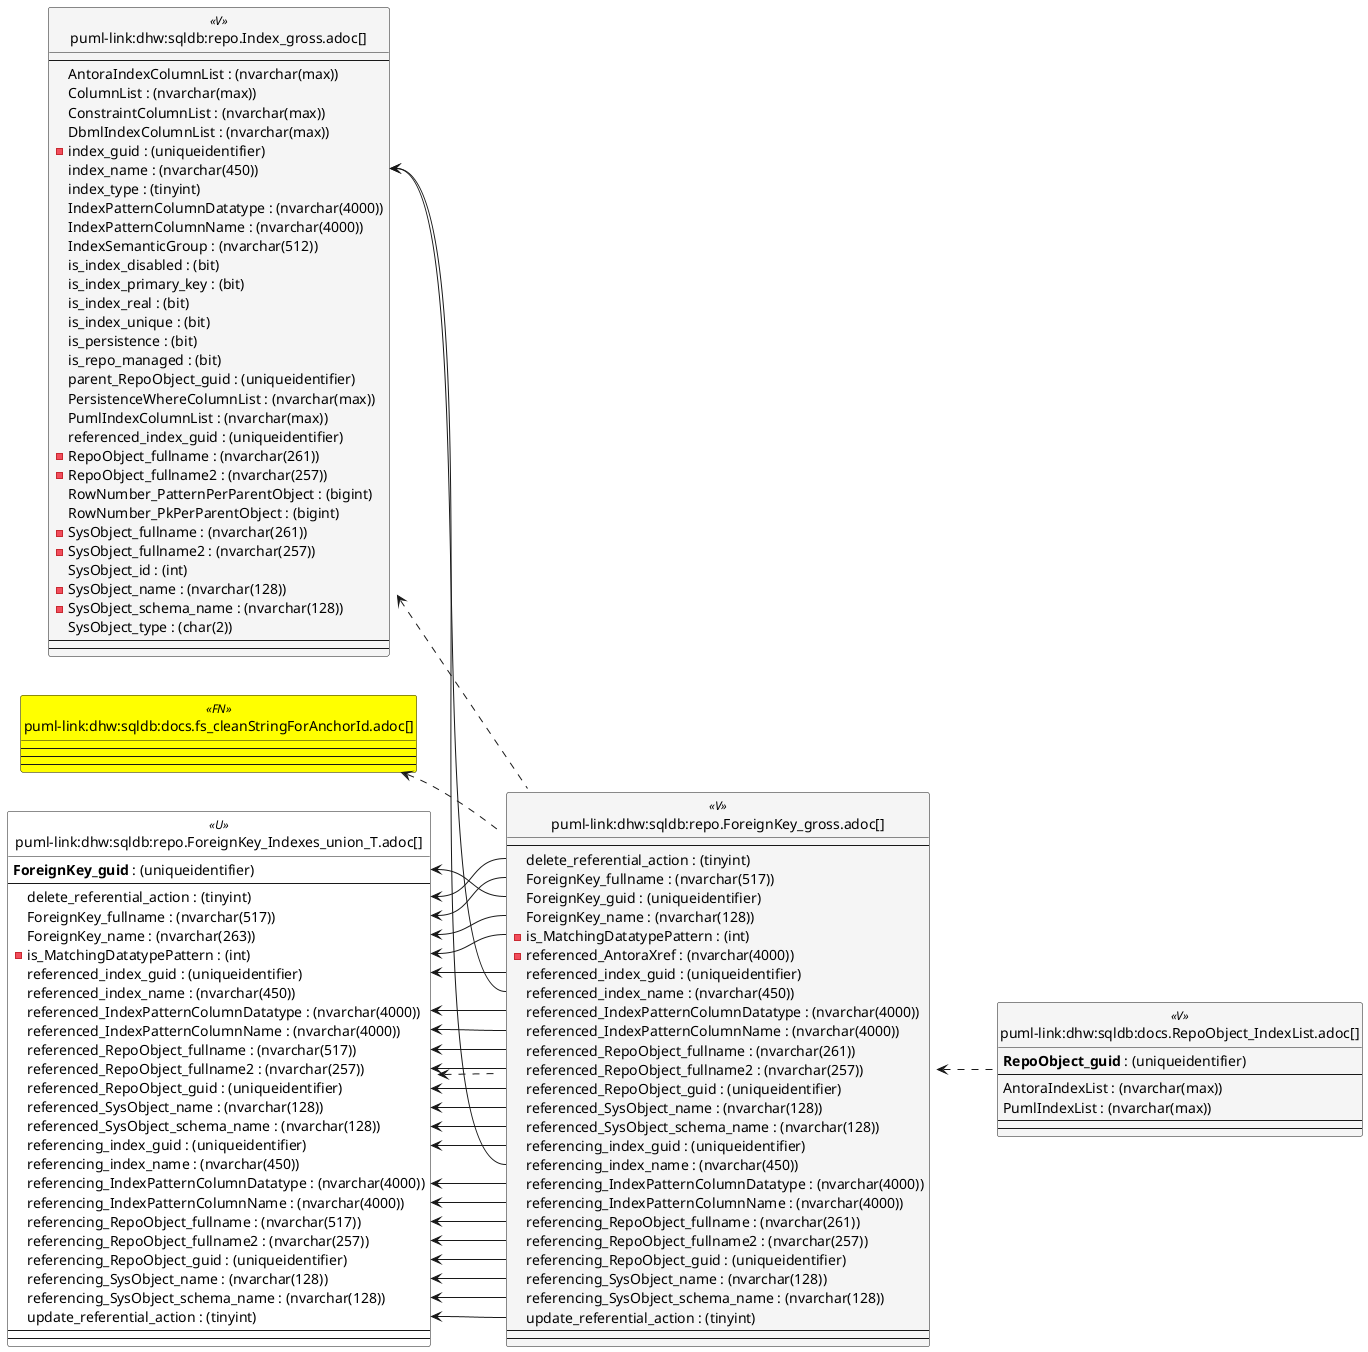 @startuml
left to right direction
'top to bottom direction
hide circle
'avoide "." issues:
set namespaceSeparator none


skinparam class {
  BackgroundColor White
  BackgroundColor<<FN>> Yellow
  BackgroundColor<<FS>> Yellow
  BackgroundColor<<FT>> LightGray
  BackgroundColor<<IF>> Yellow
  BackgroundColor<<IS>> Yellow
  BackgroundColor<<P>> Aqua
  BackgroundColor<<PC>> Aqua
  BackgroundColor<<SN>> Yellow
  BackgroundColor<<SO>> SlateBlue
  BackgroundColor<<TF>> LightGray
  BackgroundColor<<TR>> Tomato
  BackgroundColor<<U>> White
  BackgroundColor<<V>> WhiteSmoke
  BackgroundColor<<X>> Aqua
  BackgroundColor<<external>> AliceBlue
}


entity "puml-link:dhw:sqldb:docs.fs_cleanStringForAnchorId.adoc[]" as docs.fs_cleanStringForAnchorId << FN >> {
  --
  --
  --
}

entity "puml-link:dhw:sqldb:docs.RepoObject_IndexList.adoc[]" as docs.RepoObject_IndexList << V >> {
  **RepoObject_guid** : (uniqueidentifier)
  --
  AntoraIndexList : (nvarchar(max))
  PumlIndexList : (nvarchar(max))
  --
  --
}

entity "puml-link:dhw:sqldb:repo.ForeignKey_gross.adoc[]" as repo.ForeignKey_gross << V >> {
  --
  delete_referential_action : (tinyint)
  ForeignKey_fullname : (nvarchar(517))
  ForeignKey_guid : (uniqueidentifier)
  ForeignKey_name : (nvarchar(128))
  - is_MatchingDatatypePattern : (int)
  - referenced_AntoraXref : (nvarchar(4000))
  referenced_index_guid : (uniqueidentifier)
  referenced_index_name : (nvarchar(450))
  referenced_IndexPatternColumnDatatype : (nvarchar(4000))
  referenced_IndexPatternColumnName : (nvarchar(4000))
  referenced_RepoObject_fullname : (nvarchar(261))
  referenced_RepoObject_fullname2 : (nvarchar(257))
  referenced_RepoObject_guid : (uniqueidentifier)
  referenced_SysObject_name : (nvarchar(128))
  referenced_SysObject_schema_name : (nvarchar(128))
  referencing_index_guid : (uniqueidentifier)
  referencing_index_name : (nvarchar(450))
  referencing_IndexPatternColumnDatatype : (nvarchar(4000))
  referencing_IndexPatternColumnName : (nvarchar(4000))
  referencing_RepoObject_fullname : (nvarchar(261))
  referencing_RepoObject_fullname2 : (nvarchar(257))
  referencing_RepoObject_guid : (uniqueidentifier)
  referencing_SysObject_name : (nvarchar(128))
  referencing_SysObject_schema_name : (nvarchar(128))
  update_referential_action : (tinyint)
  --
  --
}

entity "puml-link:dhw:sqldb:repo.ForeignKey_Indexes_union_T.adoc[]" as repo.ForeignKey_Indexes_union_T << U >> {
  **ForeignKey_guid** : (uniqueidentifier)
  --
  delete_referential_action : (tinyint)
  ForeignKey_fullname : (nvarchar(517))
  ForeignKey_name : (nvarchar(263))
  - is_MatchingDatatypePattern : (int)
  referenced_index_guid : (uniqueidentifier)
  referenced_index_name : (nvarchar(450))
  referenced_IndexPatternColumnDatatype : (nvarchar(4000))
  referenced_IndexPatternColumnName : (nvarchar(4000))
  referenced_RepoObject_fullname : (nvarchar(517))
  referenced_RepoObject_fullname2 : (nvarchar(257))
  referenced_RepoObject_guid : (uniqueidentifier)
  referenced_SysObject_name : (nvarchar(128))
  referenced_SysObject_schema_name : (nvarchar(128))
  referencing_index_guid : (uniqueidentifier)
  referencing_index_name : (nvarchar(450))
  referencing_IndexPatternColumnDatatype : (nvarchar(4000))
  referencing_IndexPatternColumnName : (nvarchar(4000))
  referencing_RepoObject_fullname : (nvarchar(517))
  referencing_RepoObject_fullname2 : (nvarchar(257))
  referencing_RepoObject_guid : (uniqueidentifier)
  referencing_SysObject_name : (nvarchar(128))
  referencing_SysObject_schema_name : (nvarchar(128))
  update_referential_action : (tinyint)
  --
  --
}

entity "puml-link:dhw:sqldb:repo.Index_gross.adoc[]" as repo.Index_gross << V >> {
  --
  AntoraIndexColumnList : (nvarchar(max))
  ColumnList : (nvarchar(max))
  ConstraintColumnList : (nvarchar(max))
  DbmlIndexColumnList : (nvarchar(max))
  - index_guid : (uniqueidentifier)
  index_name : (nvarchar(450))
  index_type : (tinyint)
  IndexPatternColumnDatatype : (nvarchar(4000))
  IndexPatternColumnName : (nvarchar(4000))
  IndexSemanticGroup : (nvarchar(512))
  is_index_disabled : (bit)
  is_index_primary_key : (bit)
  is_index_real : (bit)
  is_index_unique : (bit)
  is_persistence : (bit)
  is_repo_managed : (bit)
  parent_RepoObject_guid : (uniqueidentifier)
  PersistenceWhereColumnList : (nvarchar(max))
  PumlIndexColumnList : (nvarchar(max))
  referenced_index_guid : (uniqueidentifier)
  - RepoObject_fullname : (nvarchar(261))
  - RepoObject_fullname2 : (nvarchar(257))
  RowNumber_PatternPerParentObject : (bigint)
  RowNumber_PkPerParentObject : (bigint)
  - SysObject_fullname : (nvarchar(261))
  - SysObject_fullname2 : (nvarchar(257))
  SysObject_id : (int)
  - SysObject_name : (nvarchar(128))
  - SysObject_schema_name : (nvarchar(128))
  SysObject_type : (char(2))
  --
  --
}

docs.fs_cleanStringForAnchorId <.. repo.ForeignKey_gross
repo.ForeignKey_gross <.. docs.RepoObject_IndexList
repo.ForeignKey_Indexes_union_T <.. repo.ForeignKey_gross
repo.Index_gross <.. repo.ForeignKey_gross
"repo.ForeignKey_Indexes_union_T::delete_referential_action" <-- "repo.ForeignKey_gross::delete_referential_action"
"repo.ForeignKey_Indexes_union_T::ForeignKey_fullname" <-- "repo.ForeignKey_gross::ForeignKey_fullname"
"repo.ForeignKey_Indexes_union_T::ForeignKey_guid" <-- "repo.ForeignKey_gross::ForeignKey_guid"
"repo.ForeignKey_Indexes_union_T::ForeignKey_name" <-- "repo.ForeignKey_gross::ForeignKey_name"
"repo.ForeignKey_Indexes_union_T::is_MatchingDatatypePattern" <-- "repo.ForeignKey_gross::is_MatchingDatatypePattern"
"repo.ForeignKey_Indexes_union_T::referenced_index_guid" <-- "repo.ForeignKey_gross::referenced_index_guid"
"repo.ForeignKey_Indexes_union_T::referenced_IndexPatternColumnDatatype" <-- "repo.ForeignKey_gross::referenced_IndexPatternColumnDatatype"
"repo.ForeignKey_Indexes_union_T::referenced_IndexPatternColumnName" <-- "repo.ForeignKey_gross::referenced_IndexPatternColumnName"
"repo.ForeignKey_Indexes_union_T::referenced_RepoObject_fullname" <-- "repo.ForeignKey_gross::referenced_RepoObject_fullname"
"repo.ForeignKey_Indexes_union_T::referenced_RepoObject_fullname2" <-- "repo.ForeignKey_gross::referenced_RepoObject_fullname2"
"repo.ForeignKey_Indexes_union_T::referenced_RepoObject_guid" <-- "repo.ForeignKey_gross::referenced_RepoObject_guid"
"repo.ForeignKey_Indexes_union_T::referenced_SysObject_name" <-- "repo.ForeignKey_gross::referenced_SysObject_name"
"repo.ForeignKey_Indexes_union_T::referenced_SysObject_schema_name" <-- "repo.ForeignKey_gross::referenced_SysObject_schema_name"
"repo.ForeignKey_Indexes_union_T::referencing_index_guid" <-- "repo.ForeignKey_gross::referencing_index_guid"
"repo.ForeignKey_Indexes_union_T::referencing_IndexPatternColumnDatatype" <-- "repo.ForeignKey_gross::referencing_IndexPatternColumnDatatype"
"repo.ForeignKey_Indexes_union_T::referencing_IndexPatternColumnName" <-- "repo.ForeignKey_gross::referencing_IndexPatternColumnName"
"repo.ForeignKey_Indexes_union_T::referencing_RepoObject_fullname" <-- "repo.ForeignKey_gross::referencing_RepoObject_fullname"
"repo.ForeignKey_Indexes_union_T::referencing_RepoObject_fullname2" <-- "repo.ForeignKey_gross::referencing_RepoObject_fullname2"
"repo.ForeignKey_Indexes_union_T::referencing_RepoObject_guid" <-- "repo.ForeignKey_gross::referencing_RepoObject_guid"
"repo.ForeignKey_Indexes_union_T::referencing_SysObject_name" <-- "repo.ForeignKey_gross::referencing_SysObject_name"
"repo.ForeignKey_Indexes_union_T::referencing_SysObject_schema_name" <-- "repo.ForeignKey_gross::referencing_SysObject_schema_name"
"repo.ForeignKey_Indexes_union_T::update_referential_action" <-- "repo.ForeignKey_gross::update_referential_action"
"repo.Index_gross::index_name" <-- "repo.ForeignKey_gross::referenced_index_name"
"repo.Index_gross::index_name" <-- "repo.ForeignKey_gross::referencing_index_name"
@enduml

